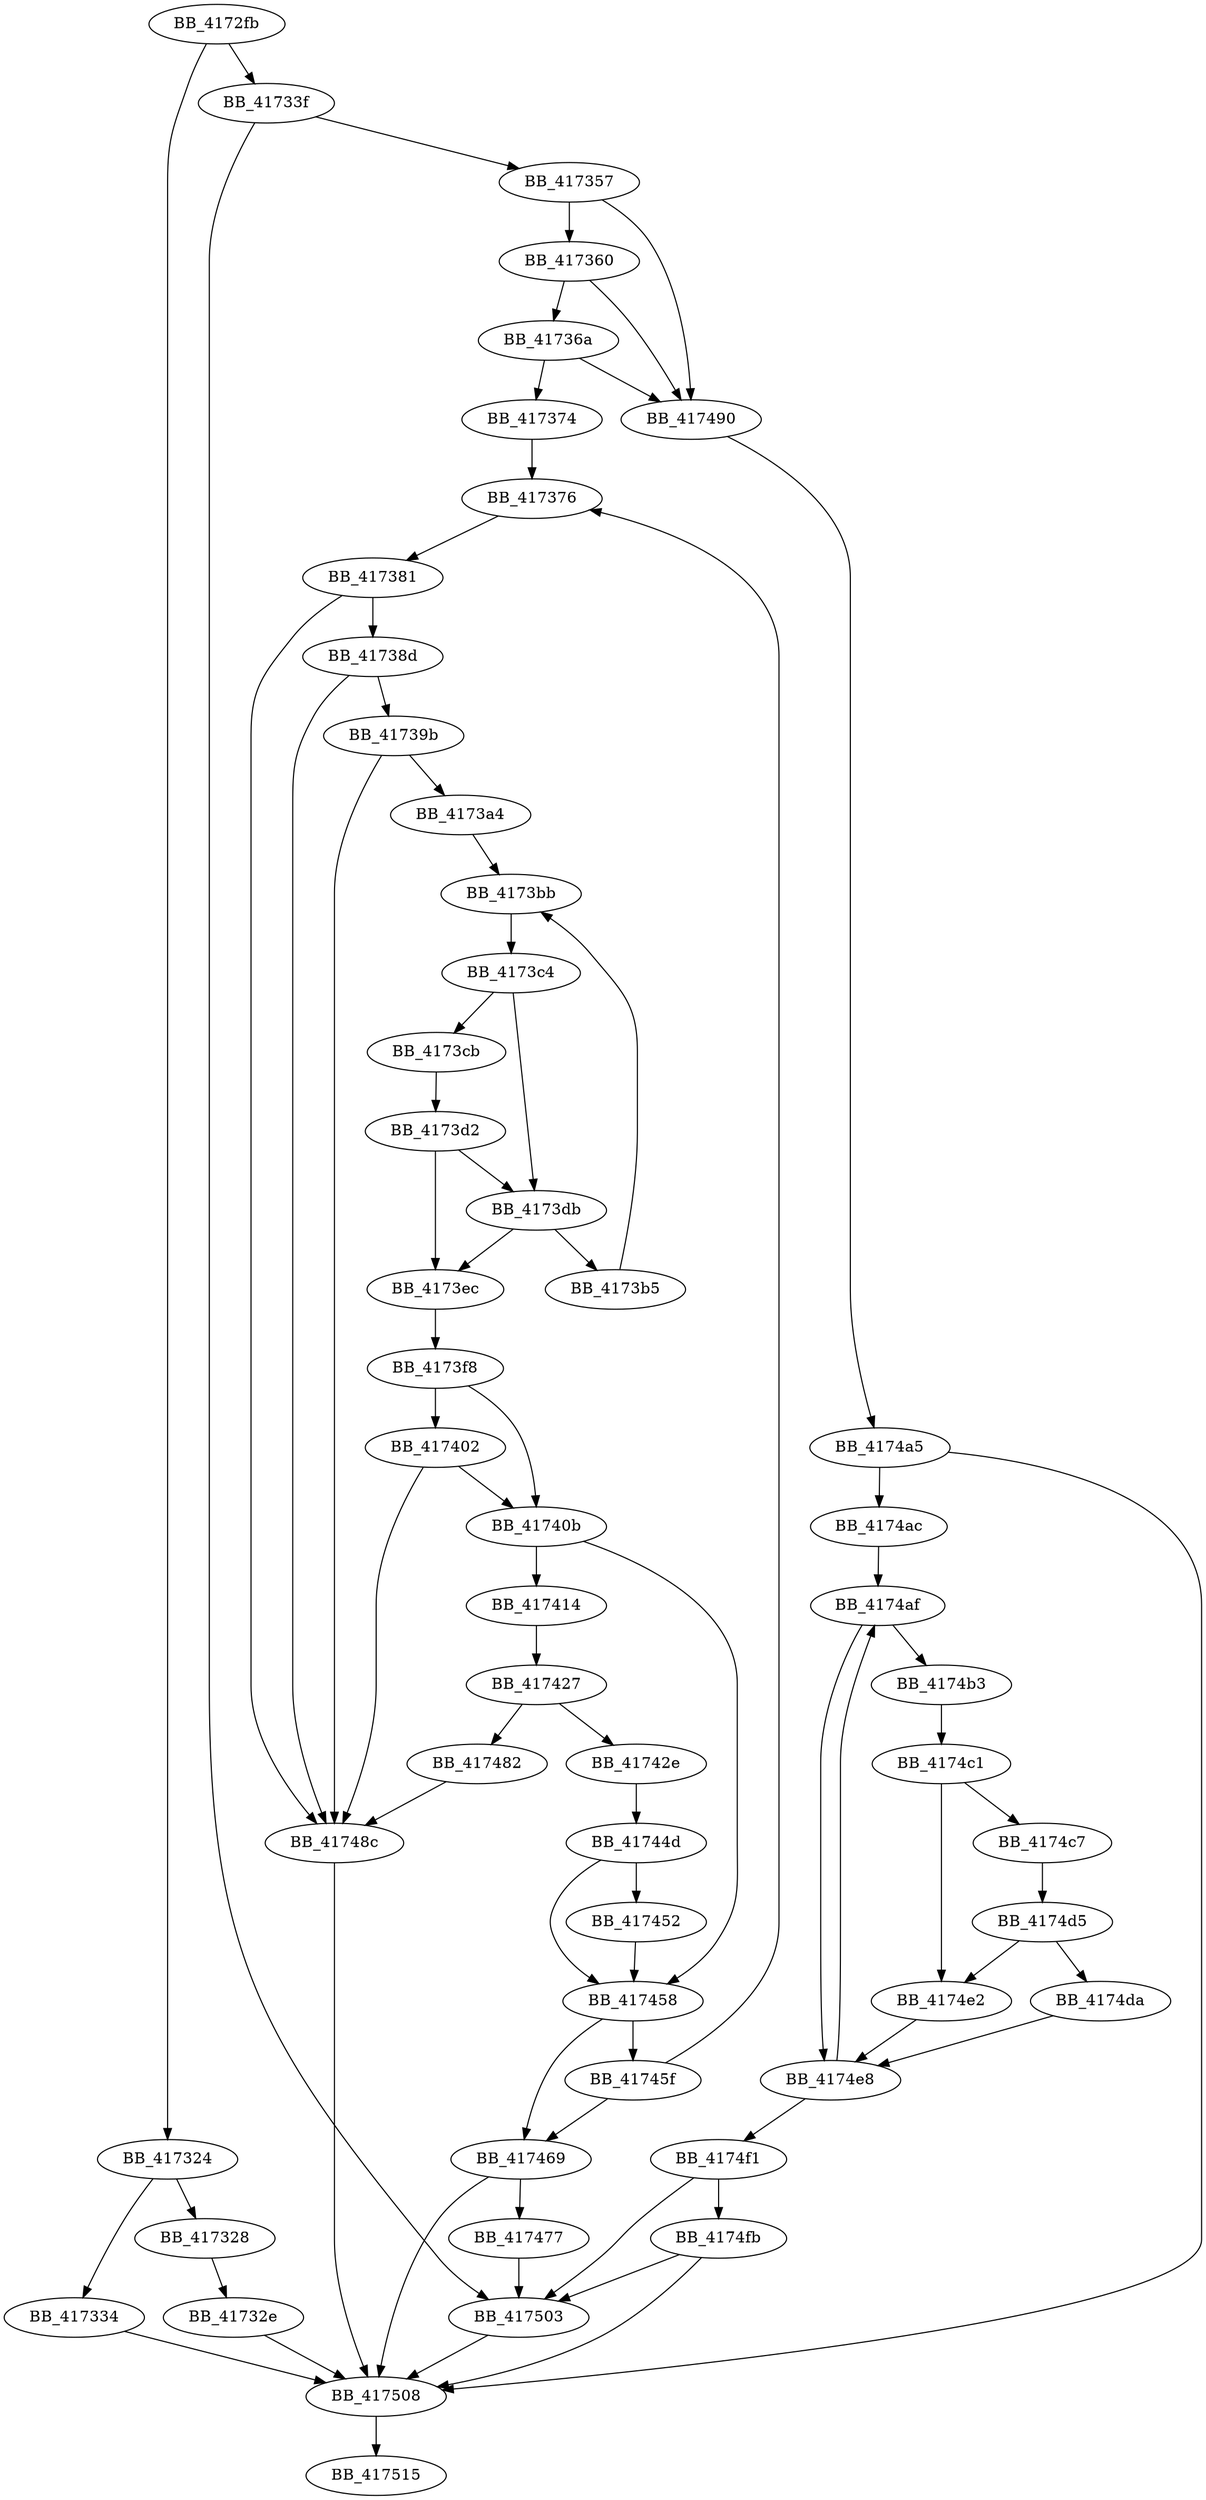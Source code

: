 DiGraph __setlocale_nolock{
BB_4172fb->BB_417324
BB_4172fb->BB_41733f
BB_417324->BB_417328
BB_417324->BB_417334
BB_417328->BB_41732e
BB_41732e->BB_417508
BB_417334->BB_417508
BB_41733f->BB_417357
BB_41733f->BB_417503
BB_417357->BB_417360
BB_417357->BB_417490
BB_417360->BB_41736a
BB_417360->BB_417490
BB_41736a->BB_417374
BB_41736a->BB_417490
BB_417374->BB_417376
BB_417376->BB_417381
BB_417381->BB_41738d
BB_417381->BB_41748c
BB_41738d->BB_41739b
BB_41738d->BB_41748c
BB_41739b->BB_4173a4
BB_41739b->BB_41748c
BB_4173a4->BB_4173bb
BB_4173b5->BB_4173bb
BB_4173bb->BB_4173c4
BB_4173c4->BB_4173cb
BB_4173c4->BB_4173db
BB_4173cb->BB_4173d2
BB_4173d2->BB_4173db
BB_4173d2->BB_4173ec
BB_4173db->BB_4173b5
BB_4173db->BB_4173ec
BB_4173ec->BB_4173f8
BB_4173f8->BB_417402
BB_4173f8->BB_41740b
BB_417402->BB_41740b
BB_417402->BB_41748c
BB_41740b->BB_417414
BB_41740b->BB_417458
BB_417414->BB_417427
BB_417427->BB_41742e
BB_417427->BB_417482
BB_41742e->BB_41744d
BB_41744d->BB_417452
BB_41744d->BB_417458
BB_417452->BB_417458
BB_417458->BB_41745f
BB_417458->BB_417469
BB_41745f->BB_417376
BB_41745f->BB_417469
BB_417469->BB_417477
BB_417469->BB_417508
BB_417477->BB_417503
BB_417482->BB_41748c
BB_41748c->BB_417508
BB_417490->BB_4174a5
BB_4174a5->BB_4174ac
BB_4174a5->BB_417508
BB_4174ac->BB_4174af
BB_4174af->BB_4174b3
BB_4174af->BB_4174e8
BB_4174b3->BB_4174c1
BB_4174c1->BB_4174c7
BB_4174c1->BB_4174e2
BB_4174c7->BB_4174d5
BB_4174d5->BB_4174da
BB_4174d5->BB_4174e2
BB_4174da->BB_4174e8
BB_4174e2->BB_4174e8
BB_4174e8->BB_4174af
BB_4174e8->BB_4174f1
BB_4174f1->BB_4174fb
BB_4174f1->BB_417503
BB_4174fb->BB_417503
BB_4174fb->BB_417508
BB_417503->BB_417508
BB_417508->BB_417515
}
